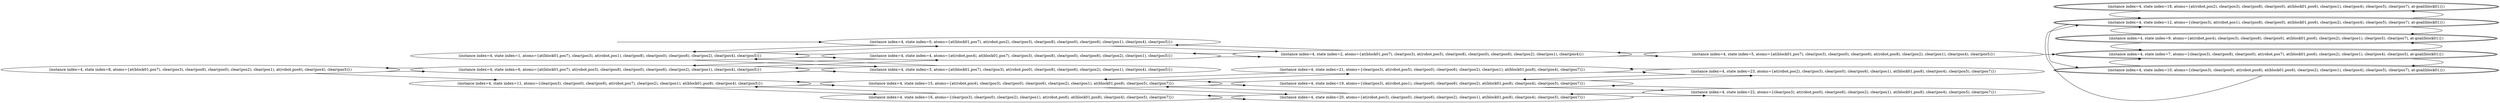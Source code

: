 digraph {
rankdir="LR"
s8[label="(instance index=4, state index=8, atoms={at(block01,pos7), clear(pos3), clear(pos8), clear(pos0), clear(pos2), clear(pos1), at(robot,pos6), clear(pos4), clear(pos5)})"]
s3[label="(instance index=4, state index=3, atoms={at(block01,pos7), clear(pos3), at(robot,pos0), clear(pos8), clear(pos6), clear(pos2), clear(pos1), clear(pos4), clear(pos5)})"]
s6[label="(instance index=4, state index=6, atoms={at(block01,pos7), at(robot,pos3), clear(pos8), clear(pos0), clear(pos6), clear(pos2), clear(pos1), clear(pos4), clear(pos5)})"]
s1[label="(instance index=4, state index=1, atoms={at(block01,pos7), clear(pos3), at(robot,pos1), clear(pos8), clear(pos0), clear(pos6), clear(pos2), clear(pos4), clear(pos5)})"]
s11[label="(instance index=4, state index=11, atoms={clear(pos3), clear(pos0), clear(pos6), at(robot,pos7), clear(pos2), clear(pos1), at(block01,pos8), clear(pos4), clear(pos5)})"]
s4[label="(instance index=4, state index=4, atoms={at(robot,pos4), at(block01,pos7), clear(pos3), clear(pos8), clear(pos0), clear(pos6), clear(pos2), clear(pos1), clear(pos5)})"]
s0[label="(instance index=4, state index=0, atoms={at(block01,pos7), at(robot,pos2), clear(pos3), clear(pos8), clear(pos0), clear(pos6), clear(pos1), clear(pos4), clear(pos5)})"]
s15[label="(instance index=4, state index=15, atoms={at(robot,pos4), clear(pos3), clear(pos0), clear(pos6), clear(pos2), clear(pos1), at(block01,pos8), clear(pos5), clear(pos7)})"]
s16[label="(instance index=4, state index=16, atoms={clear(pos3), clear(pos0), clear(pos2), clear(pos1), at(robot,pos6), at(block01,pos8), clear(pos4), clear(pos5), clear(pos7)})"]
s2[label="(instance index=4, state index=2, atoms={at(block01,pos7), clear(pos3), at(robot,pos5), clear(pos8), clear(pos0), clear(pos6), clear(pos2), clear(pos1), clear(pos4)})"]
s20[label="(instance index=4, state index=20, atoms={at(robot,pos3), clear(pos0), clear(pos6), clear(pos2), clear(pos1), at(block01,pos8), clear(pos4), clear(pos5), clear(pos7)})"]
s19[label="(instance index=4, state index=19, atoms={clear(pos3), at(robot,pos1), clear(pos0), clear(pos6), clear(pos2), at(block01,pos8), clear(pos4), clear(pos5), clear(pos7)})"]
s21[label="(instance index=4, state index=21, atoms={clear(pos3), at(robot,pos5), clear(pos0), clear(pos6), clear(pos2), clear(pos1), at(block01,pos8), clear(pos4), clear(pos7)})"]
s5[label="(instance index=4, state index=5, atoms={at(block01,pos7), clear(pos3), clear(pos0), clear(pos6), at(robot,pos8), clear(pos2), clear(pos1), clear(pos4), clear(pos5)})"]
s22[label="(instance index=4, state index=22, atoms={clear(pos3), at(robot,pos0), clear(pos6), clear(pos2), clear(pos1), at(block01,pos8), clear(pos4), clear(pos5), clear(pos7)})"]
s23[label="(instance index=4, state index=23, atoms={at(robot,pos2), clear(pos3), clear(pos0), clear(pos6), clear(pos1), at(block01,pos8), clear(pos4), clear(pos5), clear(pos7)})"]
s7[peripheries=2,label="(instance index=4, state index=7, atoms={clear(pos3), clear(pos8), clear(pos0), at(robot,pos7), at(block01,pos6), clear(pos2), clear(pos1), clear(pos4), clear(pos5), at-goal(block01)})"]
s12[peripheries=2,label="(instance index=4, state index=12, atoms={clear(pos3), at(robot,pos1), clear(pos8), clear(pos0), at(block01,pos6), clear(pos2), clear(pos4), clear(pos5), clear(pos7), at-goal(block01)})"]
s9[peripheries=2,label="(instance index=4, state index=9, atoms={at(robot,pos4), clear(pos3), clear(pos8), clear(pos0), at(block01,pos6), clear(pos2), clear(pos1), clear(pos5), clear(pos7), at-goal(block01)})"]
s10[peripheries=2,label="(instance index=4, state index=10, atoms={clear(pos3), clear(pos0), at(robot,pos8), at(block01,pos6), clear(pos2), clear(pos1), clear(pos4), clear(pos5), clear(pos7), at-goal(block01)})"]
s18[peripheries=2,label="(instance index=4, state index=18, atoms={at(robot,pos2), clear(pos3), clear(pos8), clear(pos0), at(block01,pos6), clear(pos1), clear(pos4), clear(pos5), clear(pos7), at-goal(block01)})"]
Dangling [ label = "", style = invis ]
{ rank = same; Dangling }
Dangling -> s0
{ rank = same; s0}
{ rank = same; s6,s1,s11}
{ rank = same; s4,s0,s15,s16}
{ rank = same; s2,s20,s19,s21}
{ rank = same; s5,s22,s23}
{ rank = same; s7,s12,s9,s10,s18}
{
s8->s6
s8->s11
s3->s6
s3->s1
}
{
s6->s4
s6->s3
s6->s8
s1->s4
s1->s3
s1->s0
s11->s15
s11->s16
}
{
s4->s6
s4->s2
s4->s1
s0->s2
s0->s1
s15->s20
s15->s19
s15->s21
s15->s11
s16->s20
s16->s11
}
{
s2->s5
s2->s4
s2->s0
s20->s15
s20->s22
s20->s16
s19->s23
s19->s22
s19->s15
s21->s23
s21->s15
}
{
s5->s7
s5->s2
s22->s20
s22->s19
s23->s21
s23->s19
}
{
s7->s10
s7->s9
s12->s10
s12->s18
s12->s9
s9->s7
s9->s12
s10->s7
s10->s12
s18->s12
}
}
